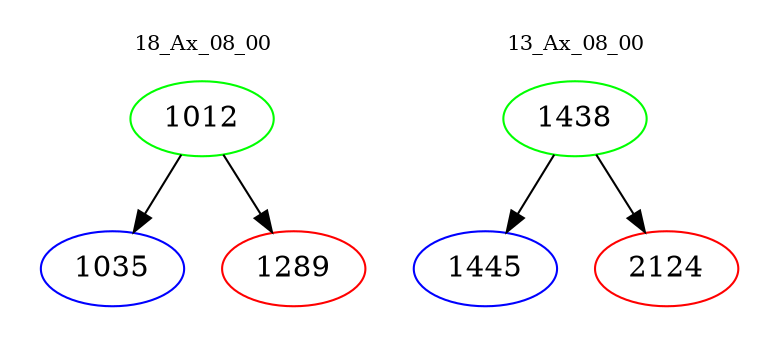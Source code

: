 digraph{
subgraph cluster_0 {
color = white
label = "18_Ax_08_00";
fontsize=10;
T0_1012 [label="1012", color="green"]
T0_1012 -> T0_1035 [color="black"]
T0_1035 [label="1035", color="blue"]
T0_1012 -> T0_1289 [color="black"]
T0_1289 [label="1289", color="red"]
}
subgraph cluster_1 {
color = white
label = "13_Ax_08_00";
fontsize=10;
T1_1438 [label="1438", color="green"]
T1_1438 -> T1_1445 [color="black"]
T1_1445 [label="1445", color="blue"]
T1_1438 -> T1_2124 [color="black"]
T1_2124 [label="2124", color="red"]
}
}
